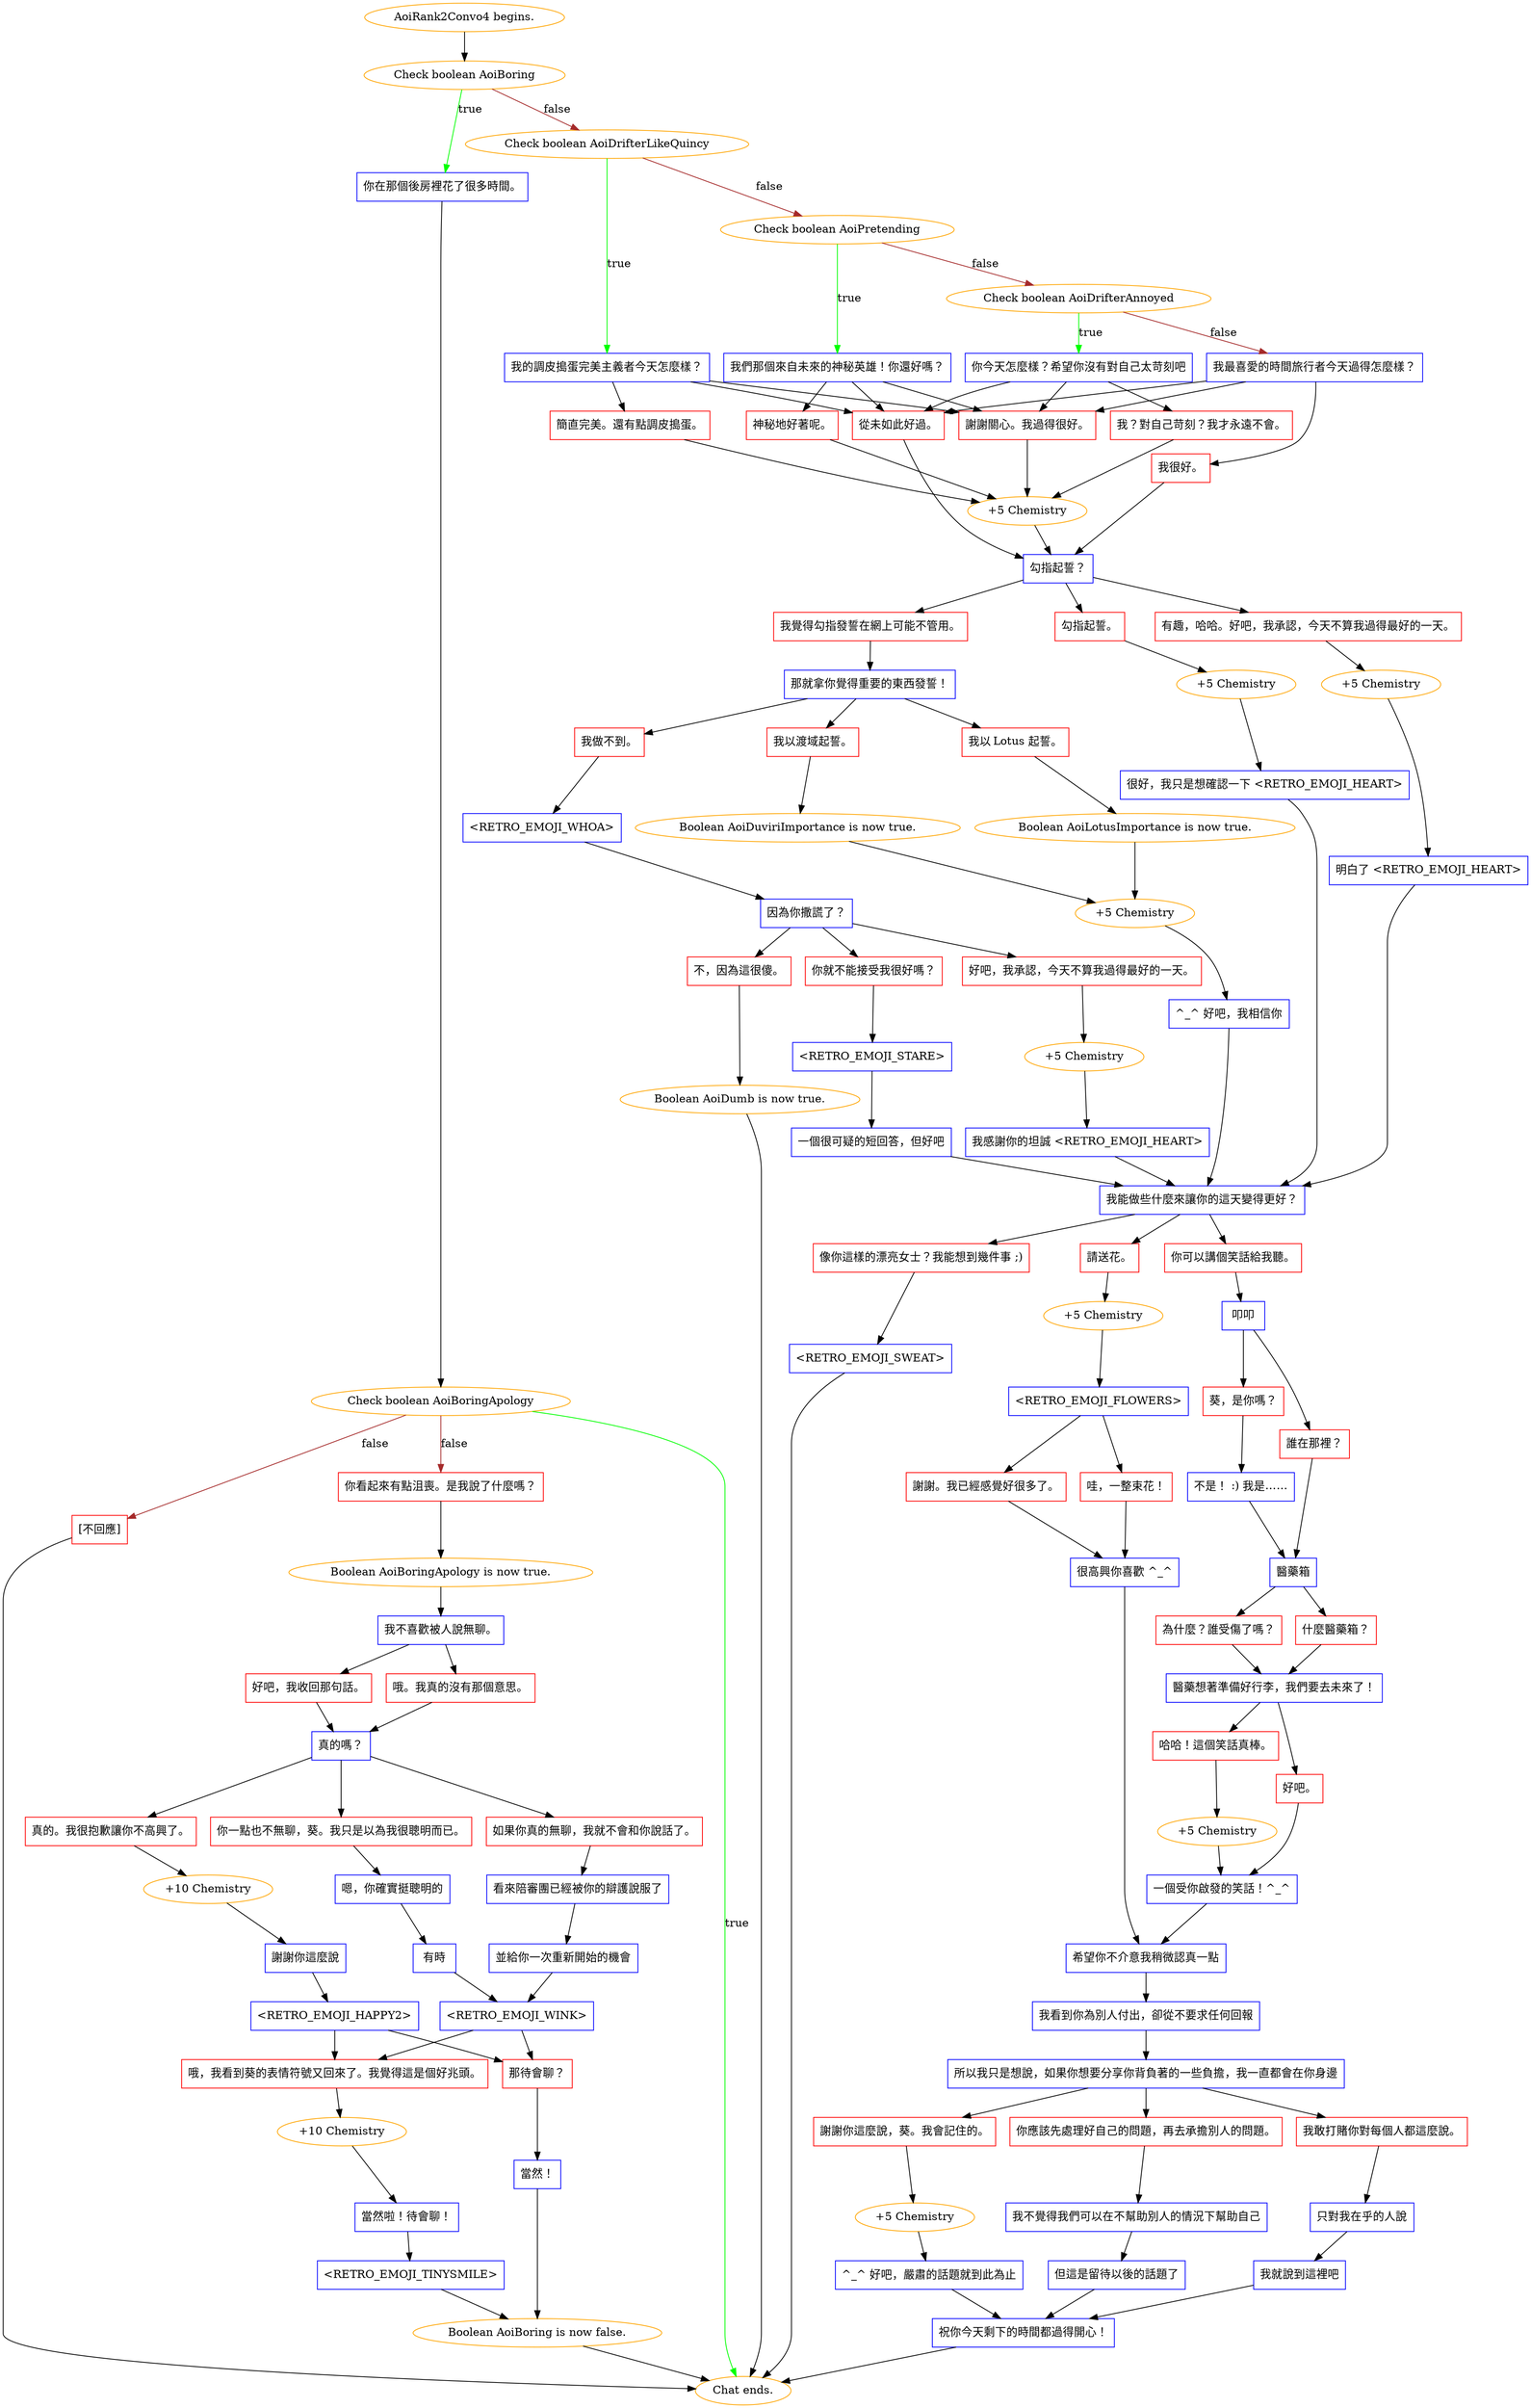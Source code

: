 digraph {
	"AoiRank2Convo4 begins." [color=orange];
		"AoiRank2Convo4 begins." -> j2444192993;
	j2444192993 [label="Check boolean AoiBoring",color=orange];
		j2444192993 -> j3944772469 [label=true,color=green];
		j2444192993 -> j748990130 [label=false,color=brown];
	j3944772469 [label="你在那個後房裡花了很多時間。",shape=box,color=blue];
		j3944772469 -> j2670735249;
	j748990130 [label="Check boolean AoiDrifterLikeQuincy",color=orange];
		j748990130 -> j802593796 [label=true,color=green];
		j748990130 -> j1686413138 [label=false,color=brown];
	j2670735249 [label="Check boolean AoiBoringApology",color=orange];
		j2670735249 -> "Chat ends." [label=true,color=green];
		j2670735249 -> j2531433416 [label=false,color=brown];
		j2670735249 -> j619371946 [label=false,color=brown];
	j802593796 [label="我的調皮搗蛋完美主義者今天怎麼樣？",shape=box,color=blue];
		j802593796 -> j808491622;
		j802593796 -> j1559814209;
		j802593796 -> j3092081692;
	j1686413138 [label="Check boolean AoiPretending",color=orange];
		j1686413138 -> j2324091688 [label=true,color=green];
		j1686413138 -> j2989236235 [label=false,color=brown];
	"Chat ends." [color=orange];
	j2531433416 [label="你看起來有點沮喪。是我說了什麼嗎？",shape=box,color=red];
		j2531433416 -> j1514575077;
	j619371946 [label="[不回應]",shape=box,color=red];
		j619371946 -> "Chat ends.";
	j808491622 [label="簡直完美。還有點調皮搗蛋。",shape=box,color=red];
		j808491622 -> j3274329446;
	j1559814209 [label="謝謝關心。我過得很好。",shape=box,color=red];
		j1559814209 -> j3274329446;
	j3092081692 [label="從未如此好過。",shape=box,color=red];
		j3092081692 -> j25408587;
	j2324091688 [label="我們那個來自未來的神秘英雄！你還好嗎？",shape=box,color=blue];
		j2324091688 -> j2465902920;
		j2324091688 -> j1559814209;
		j2324091688 -> j3092081692;
	j2989236235 [label="Check boolean AoiDrifterAnnoyed",color=orange];
		j2989236235 -> j2898859996 [label=true,color=green];
		j2989236235 -> j2754331725 [label=false,color=brown];
	j1514575077 [label="Boolean AoiBoringApology is now true.",color=orange];
		j1514575077 -> j4292322135;
	j3274329446 [label="+5 Chemistry",color=orange];
		j3274329446 -> j25408587;
	j25408587 [label="勾指起誓？",shape=box,color=blue];
		j25408587 -> j1401315223;
		j25408587 -> j2830588101;
		j25408587 -> j1066263795;
	j2465902920 [label="神秘地好著呢。",shape=box,color=red];
		j2465902920 -> j3274329446;
	j2898859996 [label="你今天怎麼樣？希望你沒有對自己太苛刻吧",shape=box,color=blue];
		j2898859996 -> j4194271586;
		j2898859996 -> j1559814209;
		j2898859996 -> j3092081692;
	j2754331725 [label="我最喜愛的時間旅行者今天過得怎麼樣？",shape=box,color=blue];
		j2754331725 -> j688269517;
		j2754331725 -> j1559814209;
		j2754331725 -> j3092081692;
	j4292322135 [label="我不喜歡被人說無聊。",shape=box,color=blue];
		j4292322135 -> j1745071191;
		j4292322135 -> j2663654040;
	j1401315223 [label="勾指起誓。",shape=box,color=red];
		j1401315223 -> j3049635947;
	j2830588101 [label="有趣，哈哈。好吧，我承認，今天不算我過得最好的一天。",shape=box,color=red];
		j2830588101 -> j4230504760;
	j1066263795 [label="我覺得勾指發誓在網上可能不管用。",shape=box,color=red];
		j1066263795 -> j2785878810;
	j4194271586 [label="我？對自己苛刻？我才永遠不會。",shape=box,color=red];
		j4194271586 -> j3274329446;
	j688269517 [label="我很好。",shape=box,color=red];
		j688269517 -> j25408587;
	j1745071191 [label="哦。我真的沒有那個意思。",shape=box,color=red];
		j1745071191 -> j3674008102;
	j2663654040 [label="好吧，我收回那句話。",shape=box,color=red];
		j2663654040 -> j3674008102;
	j3049635947 [label="+5 Chemistry",color=orange];
		j3049635947 -> j3917335998;
	j4230504760 [label="+5 Chemistry",color=orange];
		j4230504760 -> j78147683;
	j2785878810 [label="那就拿你覺得重要的東西發誓！",shape=box,color=blue];
		j2785878810 -> j3639905528;
		j2785878810 -> j3166631586;
		j2785878810 -> j2641229552;
	j3674008102 [label="真的嗎？",shape=box,color=blue];
		j3674008102 -> j556938455;
		j3674008102 -> j2729450440;
		j3674008102 -> j1796454203;
	j3917335998 [label="很好，我只是想確認一下 <RETRO_EMOJI_HEART>",shape=box,color=blue];
		j3917335998 -> j1008018112;
	j78147683 [label="明白了 <RETRO_EMOJI_HEART>",shape=box,color=blue];
		j78147683 -> j1008018112;
	j3639905528 [label="我做不到。",shape=box,color=red];
		j3639905528 -> j2566869977;
	j3166631586 [label="我以 Lotus 起誓。",shape=box,color=red];
		j3166631586 -> j3091279420;
	j2641229552 [label="我以渡域起誓。",shape=box,color=red];
		j2641229552 -> j3670436691;
	j556938455 [label="真的。我很抱歉讓你不高興了。",shape=box,color=red];
		j556938455 -> j3041173357;
	j2729450440 [label="你一點也不無聊，葵。我只是以為我很聰明而已。",shape=box,color=red];
		j2729450440 -> j464061730;
	j1796454203 [label="如果你真的無聊，我就不會和你說話了。",shape=box,color=red];
		j1796454203 -> j4250534551;
	j1008018112 [label="我能做些什麼來讓你的這天變得更好？",shape=box,color=blue];
		j1008018112 -> j4254611733;
		j1008018112 -> j1988738446;
		j1008018112 -> j2090860879;
	j2566869977 [label="<RETRO_EMOJI_WHOA>",shape=box,color=blue];
		j2566869977 -> j1338444365;
	j3091279420 [label="Boolean AoiLotusImportance is now true.",color=orange];
		j3091279420 -> j1468465905;
	j3670436691 [label="Boolean AoiDuviriImportance is now true.",color=orange];
		j3670436691 -> j1468465905;
	j3041173357 [label="+10 Chemistry",color=orange];
		j3041173357 -> j3921920684;
	j464061730 [label="嗯，你確實挺聰明的",shape=box,color=blue];
		j464061730 -> j3861382555;
	j4250534551 [label="看來陪審團已經被你的辯護說服了",shape=box,color=blue];
		j4250534551 -> j644690022;
	j4254611733 [label="你可以講個笑話給我聽。",shape=box,color=red];
		j4254611733 -> j1765874365;
	j1988738446 [label="請送花。",shape=box,color=red];
		j1988738446 -> j2743671589;
	j2090860879 [label="像你這樣的漂亮女士？我能想到幾件事 ;)",shape=box,color=red];
		j2090860879 -> j168179579;
	j1338444365 [label="因為你撒謊了？",shape=box,color=blue];
		j1338444365 -> j7618026;
		j1338444365 -> j3080466555;
		j1338444365 -> j3325235356;
	j1468465905 [label="+5 Chemistry",color=orange];
		j1468465905 -> j3026061605;
	j3921920684 [label="謝謝你這麼說",shape=box,color=blue];
		j3921920684 -> j2227012435;
	j3861382555 [label="有時",shape=box,color=blue];
		j3861382555 -> j1256333655;
	j644690022 [label="並給你一次重新開始的機會",shape=box,color=blue];
		j644690022 -> j1256333655;
	j1765874365 [label="叩叩",shape=box,color=blue];
		j1765874365 -> j1111269495;
		j1765874365 -> j490369634;
	j2743671589 [label="+5 Chemistry",color=orange];
		j2743671589 -> j1731080430;
	j168179579 [label="<RETRO_EMOJI_SWEAT>",shape=box,color=blue];
		j168179579 -> "Chat ends.";
	j7618026 [label="好吧，我承認，今天不算我過得最好的一天。",shape=box,color=red];
		j7618026 -> j3937431249;
	j3080466555 [label="不，因為這很傻。",shape=box,color=red];
		j3080466555 -> j4113623176;
	j3325235356 [label="你就不能接受我很好嗎？",shape=box,color=red];
		j3325235356 -> j71045155;
	j3026061605 [label="^_^ 好吧，我相信你",shape=box,color=blue];
		j3026061605 -> j1008018112;
	j2227012435 [label="<RETRO_EMOJI_HAPPY2>",shape=box,color=blue];
		j2227012435 -> j3045111775;
		j2227012435 -> j1172847548;
	j1256333655 [label="<RETRO_EMOJI_WINK>",shape=box,color=blue];
		j1256333655 -> j3045111775;
		j1256333655 -> j1172847548;
	j1111269495 [label="誰在那裡？",shape=box,color=red];
		j1111269495 -> j1655151213;
	j490369634 [label="葵，是你嗎？",shape=box,color=red];
		j490369634 -> j3904817020;
	j1731080430 [label="<RETRO_EMOJI_FLOWERS>",shape=box,color=blue];
		j1731080430 -> j4172335536;
		j1731080430 -> j1477724232;
	j3937431249 [label="+5 Chemistry",color=orange];
		j3937431249 -> j59186398;
	j4113623176 [label="Boolean AoiDumb is now true.",color=orange];
		j4113623176 -> "Chat ends.";
	j71045155 [label="<RETRO_EMOJI_STARE>",shape=box,color=blue];
		j71045155 -> j971882542;
	j3045111775 [label="那待會聊？",shape=box,color=red];
		j3045111775 -> j2041269811;
	j1172847548 [label="哦，我看到葵的表情符號又回來了。我覺得這是個好兆頭。",shape=box,color=red];
		j1172847548 -> j773824079;
	j1655151213 [label="醫藥箱",shape=box,color=blue];
		j1655151213 -> j354133413;
		j1655151213 -> j1386701467;
	j3904817020 [label="不是！ :) 我是……",shape=box,color=blue];
		j3904817020 -> j1655151213;
	j4172335536 [label="謝謝。我已經感覺好很多了。",shape=box,color=red];
		j4172335536 -> j512773007;
	j1477724232 [label="哇，一整束花！",shape=box,color=red];
		j1477724232 -> j512773007;
	j59186398 [label="我感謝你的坦誠 <RETRO_EMOJI_HEART>",shape=box,color=blue];
		j59186398 -> j1008018112;
	j971882542 [label="一個很可疑的短回答，但好吧",shape=box,color=blue];
		j971882542 -> j1008018112;
	j2041269811 [label="當然！",shape=box,color=blue];
		j2041269811 -> j1984221796;
	j773824079 [label="+10 Chemistry",color=orange];
		j773824079 -> j3560408034;
	j354133413 [label="什麼醫藥箱？",shape=box,color=red];
		j354133413 -> j2277410619;
	j1386701467 [label="為什麼？誰受傷了嗎？",shape=box,color=red];
		j1386701467 -> j2277410619;
	j512773007 [label="很高興你喜歡 ^_^",shape=box,color=blue];
		j512773007 -> j3540836538;
	j1984221796 [label="Boolean AoiBoring is now false.",color=orange];
		j1984221796 -> "Chat ends.";
	j3560408034 [label="當然啦！待會聊！",shape=box,color=blue];
		j3560408034 -> j3248434141;
	j2277410619 [label="醫藥想著準備好行李，我們要去未來了！",shape=box,color=blue];
		j2277410619 -> j3141196463;
		j2277410619 -> j1230708933;
	j3540836538 [label="希望你不介意我稍微認真一點",shape=box,color=blue];
		j3540836538 -> j1544752446;
	j3248434141 [label="<RETRO_EMOJI_TINYSMILE>",shape=box,color=blue];
		j3248434141 -> j1984221796;
	j3141196463 [label="哈哈！這個笑話真棒。",shape=box,color=red];
		j3141196463 -> j2358507302;
	j1230708933 [label="好吧。",shape=box,color=red];
		j1230708933 -> j3509860604;
	j1544752446 [label="我看到你為別人付出，卻從不要求任何回報",shape=box,color=blue];
		j1544752446 -> j2791328623;
	j2358507302 [label="+5 Chemistry",color=orange];
		j2358507302 -> j3509860604;
	j3509860604 [label="一個受你啟發的笑話！^_^",shape=box,color=blue];
		j3509860604 -> j3540836538;
	j2791328623 [label="所以我只是想說，如果你想要分享你背負著的一些負擔，我一直都會在你身邊",shape=box,color=blue];
		j2791328623 -> j712287541;
		j2791328623 -> j50806151;
		j2791328623 -> j376017450;
	j712287541 [label="謝謝你這麼說，葵。我會記住的。",shape=box,color=red];
		j712287541 -> j38371423;
	j50806151 [label="你應該先處理好自己的問題，再去承擔別人的問題。",shape=box,color=red];
		j50806151 -> j1019284104;
	j376017450 [label="我敢打賭你對每個人都這麼說。",shape=box,color=red];
		j376017450 -> j785308960;
	j38371423 [label="+5 Chemistry",color=orange];
		j38371423 -> j91508818;
	j1019284104 [label="我不覺得我們可以在不幫助別人的情況下幫助自己",shape=box,color=blue];
		j1019284104 -> j2927131326;
	j785308960 [label="只對我在乎的人說",shape=box,color=blue];
		j785308960 -> j793413139;
	j91508818 [label="^_^ 好吧，嚴肅的話題就到此為止",shape=box,color=blue];
		j91508818 -> j2926975235;
	j2927131326 [label="但這是留待以後的話題了",shape=box,color=blue];
		j2927131326 -> j2926975235;
	j793413139 [label="我就說到這裡吧",shape=box,color=blue];
		j793413139 -> j2926975235;
	j2926975235 [label="祝你今天剩下的時間都過得開心！",shape=box,color=blue];
		j2926975235 -> "Chat ends.";
}
